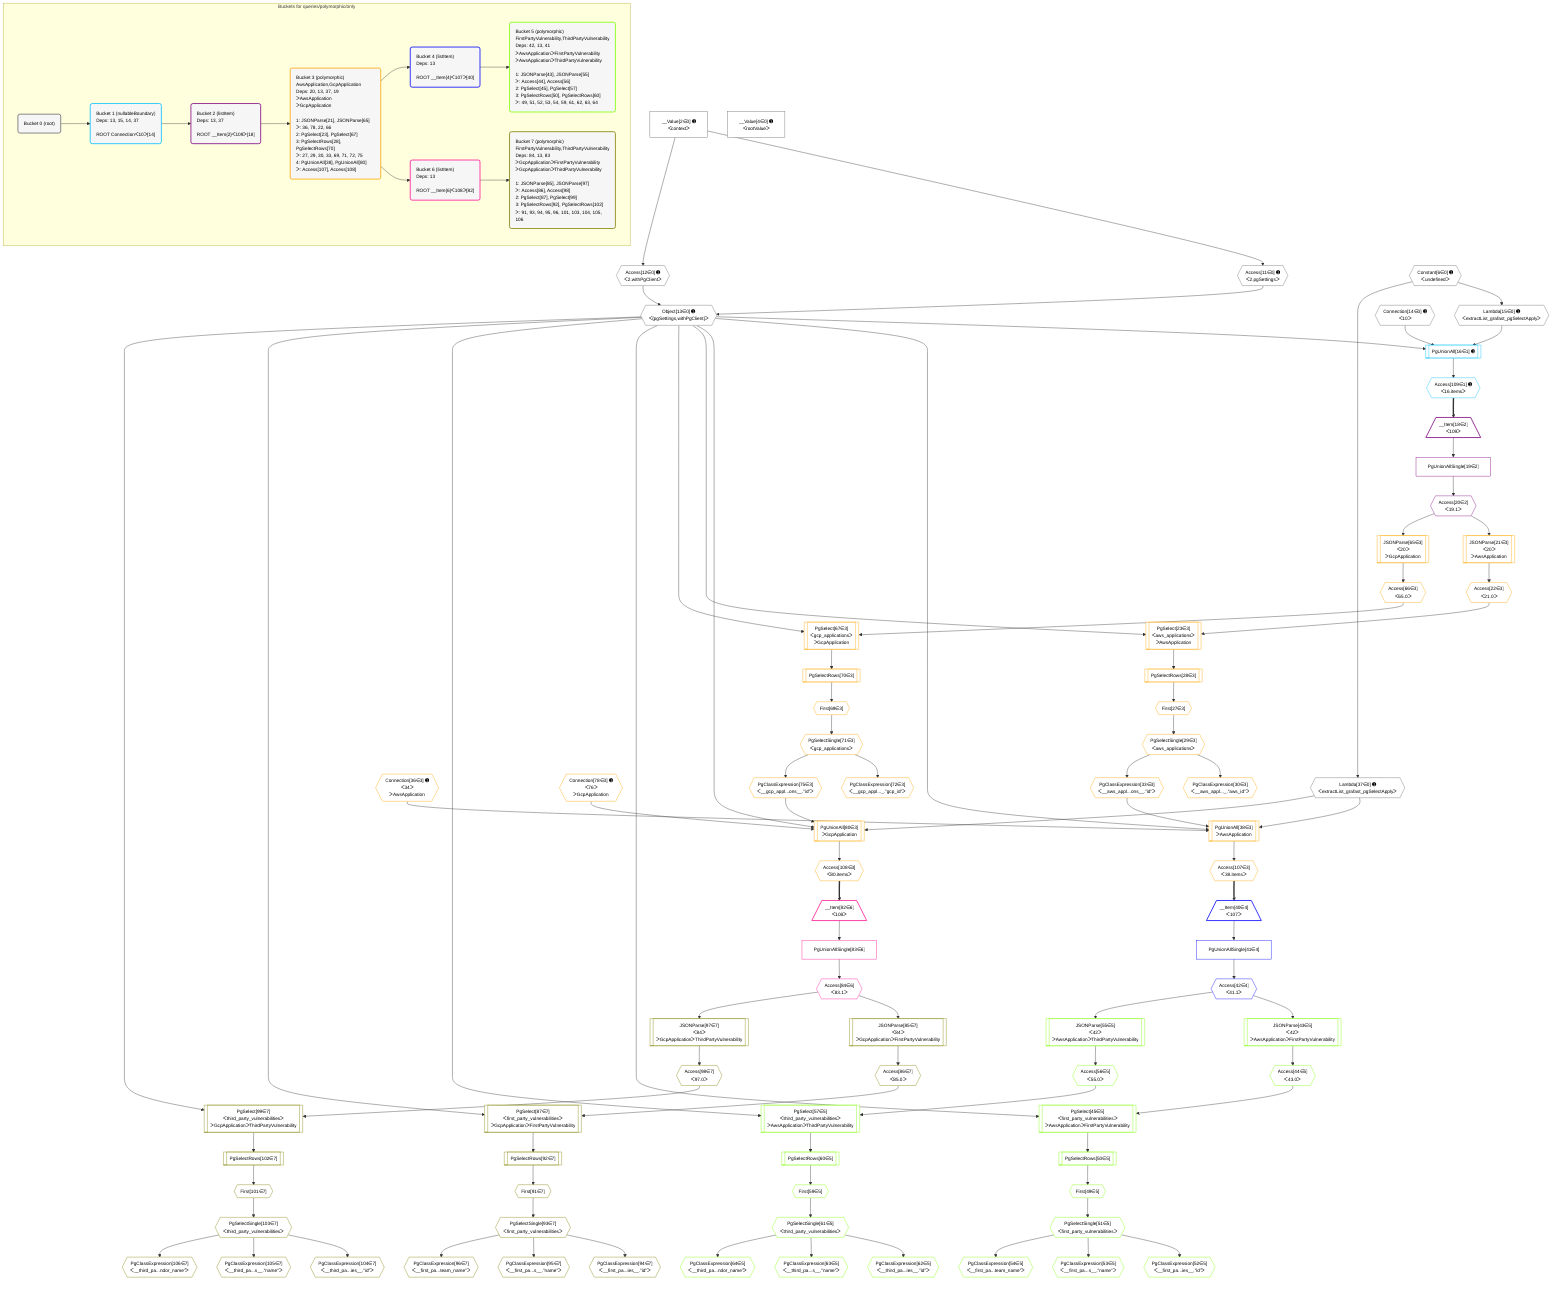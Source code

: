 %%{init: {'themeVariables': { 'fontSize': '12px'}}}%%
graph TD
    classDef path fill:#eee,stroke:#000,color:#000
    classDef plan fill:#fff,stroke-width:1px,color:#000
    classDef itemplan fill:#fff,stroke-width:2px,color:#000
    classDef unbatchedplan fill:#dff,stroke-width:1px,color:#000
    classDef sideeffectplan fill:#fcc,stroke-width:2px,color:#000
    classDef bucket fill:#f6f6f6,color:#000,stroke-width:2px,text-align:left


    %% plan dependencies
    Object13{{"Object[13∈0] ➊<br />ᐸ{pgSettings,withPgClient}ᐳ"}}:::plan
    Access11{{"Access[11∈0] ➊<br />ᐸ2.pgSettingsᐳ"}}:::plan
    Access12{{"Access[12∈0] ➊<br />ᐸ2.withPgClientᐳ"}}:::plan
    Access11 & Access12 --> Object13
    __Value2["__Value[2∈0] ➊<br />ᐸcontextᐳ"]:::plan
    __Value2 --> Access11
    __Value2 --> Access12
    Lambda15{{"Lambda[15∈0] ➊<br />ᐸextractList_grafast_pgSelectApplyᐳ"}}:::plan
    Constant6{{"Constant[6∈0] ➊<br />ᐸundefinedᐳ"}}:::plan
    Constant6 --> Lambda15
    Lambda37{{"Lambda[37∈0] ➊<br />ᐸextractList_grafast_pgSelectApplyᐳ"}}:::plan
    Constant6 --> Lambda37
    __Value4["__Value[4∈0] ➊<br />ᐸrootValueᐳ"]:::plan
    Connection14{{"Connection[14∈0] ➊<br />ᐸ10ᐳ"}}:::plan
    PgUnionAll16[["PgUnionAll[16∈1] ➊"]]:::plan
    Object13 & Lambda15 & Connection14 --> PgUnionAll16
    Access109{{"Access[109∈1] ➊<br />ᐸ16.itemsᐳ"}}:::plan
    PgUnionAll16 --> Access109
    __Item18[/"__Item[18∈2]<br />ᐸ109ᐳ"\]:::itemplan
    Access109 ==> __Item18
    PgUnionAllSingle19["PgUnionAllSingle[19∈2]"]:::plan
    __Item18 --> PgUnionAllSingle19
    Access20{{"Access[20∈2]<br />ᐸ19.1ᐳ"}}:::plan
    PgUnionAllSingle19 --> Access20
    PgUnionAll38[["PgUnionAll[38∈3]<br />ᐳAwsApplication"]]:::plan
    PgClassExpression33{{"PgClassExpression[33∈3]<br />ᐸ__aws_appl...ons__.”id”ᐳ"}}:::plan
    Connection36{{"Connection[36∈3] ➊<br />ᐸ34ᐳ<br />ᐳAwsApplication"}}:::plan
    Object13 & PgClassExpression33 & Lambda37 & Connection36 --> PgUnionAll38
    PgUnionAll80[["PgUnionAll[80∈3]<br />ᐳGcpApplication"]]:::plan
    PgClassExpression75{{"PgClassExpression[75∈3]<br />ᐸ__gcp_appl...ons__.”id”ᐳ"}}:::plan
    Connection78{{"Connection[78∈3] ➊<br />ᐸ76ᐳ<br />ᐳGcpApplication"}}:::plan
    Object13 & PgClassExpression75 & Lambda37 & Connection78 --> PgUnionAll80
    PgSelect23[["PgSelect[23∈3]<br />ᐸaws_applicationsᐳ<br />ᐳAwsApplication"]]:::plan
    Access22{{"Access[22∈3]<br />ᐸ21.0ᐳ"}}:::plan
    Object13 & Access22 --> PgSelect23
    PgSelect67[["PgSelect[67∈3]<br />ᐸgcp_applicationsᐳ<br />ᐳGcpApplication"]]:::plan
    Access66{{"Access[66∈3]<br />ᐸ65.0ᐳ"}}:::plan
    Object13 & Access66 --> PgSelect67
    JSONParse21[["JSONParse[21∈3]<br />ᐸ20ᐳ<br />ᐳAwsApplication"]]:::plan
    Access20 --> JSONParse21
    JSONParse21 --> Access22
    First27{{"First[27∈3]"}}:::plan
    PgSelectRows28[["PgSelectRows[28∈3]"]]:::plan
    PgSelectRows28 --> First27
    PgSelect23 --> PgSelectRows28
    PgSelectSingle29{{"PgSelectSingle[29∈3]<br />ᐸaws_applicationsᐳ"}}:::plan
    First27 --> PgSelectSingle29
    PgClassExpression30{{"PgClassExpression[30∈3]<br />ᐸ__aws_appl..._.”aws_id”ᐳ"}}:::plan
    PgSelectSingle29 --> PgClassExpression30
    PgSelectSingle29 --> PgClassExpression33
    JSONParse65[["JSONParse[65∈3]<br />ᐸ20ᐳ<br />ᐳGcpApplication"]]:::plan
    Access20 --> JSONParse65
    JSONParse65 --> Access66
    First69{{"First[69∈3]"}}:::plan
    PgSelectRows70[["PgSelectRows[70∈3]"]]:::plan
    PgSelectRows70 --> First69
    PgSelect67 --> PgSelectRows70
    PgSelectSingle71{{"PgSelectSingle[71∈3]<br />ᐸgcp_applicationsᐳ"}}:::plan
    First69 --> PgSelectSingle71
    PgClassExpression72{{"PgClassExpression[72∈3]<br />ᐸ__gcp_appl..._.”gcp_id”ᐳ"}}:::plan
    PgSelectSingle71 --> PgClassExpression72
    PgSelectSingle71 --> PgClassExpression75
    Access107{{"Access[107∈3]<br />ᐸ38.itemsᐳ"}}:::plan
    PgUnionAll38 --> Access107
    Access108{{"Access[108∈3]<br />ᐸ80.itemsᐳ"}}:::plan
    PgUnionAll80 --> Access108
    __Item40[/"__Item[40∈4]<br />ᐸ107ᐳ"\]:::itemplan
    Access107 ==> __Item40
    PgUnionAllSingle41["PgUnionAllSingle[41∈4]"]:::plan
    __Item40 --> PgUnionAllSingle41
    Access42{{"Access[42∈4]<br />ᐸ41.1ᐳ"}}:::plan
    PgUnionAllSingle41 --> Access42
    PgSelect45[["PgSelect[45∈5]<br />ᐸfirst_party_vulnerabilitiesᐳ<br />ᐳAwsApplicationᐳFirstPartyVulnerability"]]:::plan
    Access44{{"Access[44∈5]<br />ᐸ43.0ᐳ"}}:::plan
    Object13 & Access44 --> PgSelect45
    PgSelect57[["PgSelect[57∈5]<br />ᐸthird_party_vulnerabilitiesᐳ<br />ᐳAwsApplicationᐳThirdPartyVulnerability"]]:::plan
    Access56{{"Access[56∈5]<br />ᐸ55.0ᐳ"}}:::plan
    Object13 & Access56 --> PgSelect57
    JSONParse43[["JSONParse[43∈5]<br />ᐸ42ᐳ<br />ᐳAwsApplicationᐳFirstPartyVulnerability"]]:::plan
    Access42 --> JSONParse43
    JSONParse43 --> Access44
    First49{{"First[49∈5]"}}:::plan
    PgSelectRows50[["PgSelectRows[50∈5]"]]:::plan
    PgSelectRows50 --> First49
    PgSelect45 --> PgSelectRows50
    PgSelectSingle51{{"PgSelectSingle[51∈5]<br />ᐸfirst_party_vulnerabilitiesᐳ"}}:::plan
    First49 --> PgSelectSingle51
    PgClassExpression52{{"PgClassExpression[52∈5]<br />ᐸ__first_pa...ies__.”id”ᐳ"}}:::plan
    PgSelectSingle51 --> PgClassExpression52
    PgClassExpression53{{"PgClassExpression[53∈5]<br />ᐸ__first_pa...s__.”name”ᐳ"}}:::plan
    PgSelectSingle51 --> PgClassExpression53
    PgClassExpression54{{"PgClassExpression[54∈5]<br />ᐸ__first_pa...team_name”ᐳ"}}:::plan
    PgSelectSingle51 --> PgClassExpression54
    JSONParse55[["JSONParse[55∈5]<br />ᐸ42ᐳ<br />ᐳAwsApplicationᐳThirdPartyVulnerability"]]:::plan
    Access42 --> JSONParse55
    JSONParse55 --> Access56
    First59{{"First[59∈5]"}}:::plan
    PgSelectRows60[["PgSelectRows[60∈5]"]]:::plan
    PgSelectRows60 --> First59
    PgSelect57 --> PgSelectRows60
    PgSelectSingle61{{"PgSelectSingle[61∈5]<br />ᐸthird_party_vulnerabilitiesᐳ"}}:::plan
    First59 --> PgSelectSingle61
    PgClassExpression62{{"PgClassExpression[62∈5]<br />ᐸ__third_pa...ies__.”id”ᐳ"}}:::plan
    PgSelectSingle61 --> PgClassExpression62
    PgClassExpression63{{"PgClassExpression[63∈5]<br />ᐸ__third_pa...s__.”name”ᐳ"}}:::plan
    PgSelectSingle61 --> PgClassExpression63
    PgClassExpression64{{"PgClassExpression[64∈5]<br />ᐸ__third_pa...ndor_name”ᐳ"}}:::plan
    PgSelectSingle61 --> PgClassExpression64
    __Item82[/"__Item[82∈6]<br />ᐸ108ᐳ"\]:::itemplan
    Access108 ==> __Item82
    PgUnionAllSingle83["PgUnionAllSingle[83∈6]"]:::plan
    __Item82 --> PgUnionAllSingle83
    Access84{{"Access[84∈6]<br />ᐸ83.1ᐳ"}}:::plan
    PgUnionAllSingle83 --> Access84
    PgSelect87[["PgSelect[87∈7]<br />ᐸfirst_party_vulnerabilitiesᐳ<br />ᐳGcpApplicationᐳFirstPartyVulnerability"]]:::plan
    Access86{{"Access[86∈7]<br />ᐸ85.0ᐳ"}}:::plan
    Object13 & Access86 --> PgSelect87
    PgSelect99[["PgSelect[99∈7]<br />ᐸthird_party_vulnerabilitiesᐳ<br />ᐳGcpApplicationᐳThirdPartyVulnerability"]]:::plan
    Access98{{"Access[98∈7]<br />ᐸ97.0ᐳ"}}:::plan
    Object13 & Access98 --> PgSelect99
    JSONParse85[["JSONParse[85∈7]<br />ᐸ84ᐳ<br />ᐳGcpApplicationᐳFirstPartyVulnerability"]]:::plan
    Access84 --> JSONParse85
    JSONParse85 --> Access86
    First91{{"First[91∈7]"}}:::plan
    PgSelectRows92[["PgSelectRows[92∈7]"]]:::plan
    PgSelectRows92 --> First91
    PgSelect87 --> PgSelectRows92
    PgSelectSingle93{{"PgSelectSingle[93∈7]<br />ᐸfirst_party_vulnerabilitiesᐳ"}}:::plan
    First91 --> PgSelectSingle93
    PgClassExpression94{{"PgClassExpression[94∈7]<br />ᐸ__first_pa...ies__.”id”ᐳ"}}:::plan
    PgSelectSingle93 --> PgClassExpression94
    PgClassExpression95{{"PgClassExpression[95∈7]<br />ᐸ__first_pa...s__.”name”ᐳ"}}:::plan
    PgSelectSingle93 --> PgClassExpression95
    PgClassExpression96{{"PgClassExpression[96∈7]<br />ᐸ__first_pa...team_name”ᐳ"}}:::plan
    PgSelectSingle93 --> PgClassExpression96
    JSONParse97[["JSONParse[97∈7]<br />ᐸ84ᐳ<br />ᐳGcpApplicationᐳThirdPartyVulnerability"]]:::plan
    Access84 --> JSONParse97
    JSONParse97 --> Access98
    First101{{"First[101∈7]"}}:::plan
    PgSelectRows102[["PgSelectRows[102∈7]"]]:::plan
    PgSelectRows102 --> First101
    PgSelect99 --> PgSelectRows102
    PgSelectSingle103{{"PgSelectSingle[103∈7]<br />ᐸthird_party_vulnerabilitiesᐳ"}}:::plan
    First101 --> PgSelectSingle103
    PgClassExpression104{{"PgClassExpression[104∈7]<br />ᐸ__third_pa...ies__.”id”ᐳ"}}:::plan
    PgSelectSingle103 --> PgClassExpression104
    PgClassExpression105{{"PgClassExpression[105∈7]<br />ᐸ__third_pa...s__.”name”ᐳ"}}:::plan
    PgSelectSingle103 --> PgClassExpression105
    PgClassExpression106{{"PgClassExpression[106∈7]<br />ᐸ__third_pa...ndor_name”ᐳ"}}:::plan
    PgSelectSingle103 --> PgClassExpression106

    %% define steps

    subgraph "Buckets for queries/polymorphic/only"
    Bucket0("Bucket 0 (root)"):::bucket
    classDef bucket0 stroke:#696969
    class Bucket0,__Value2,__Value4,Constant6,Access11,Access12,Object13,Connection14,Lambda15,Lambda37 bucket0
    Bucket1("Bucket 1 (nullableBoundary)<br />Deps: 13, 15, 14, 37<br /><br />ROOT Connectionᐸ10ᐳ[14]"):::bucket
    classDef bucket1 stroke:#00bfff
    class Bucket1,PgUnionAll16,Access109 bucket1
    Bucket2("Bucket 2 (listItem)<br />Deps: 13, 37<br /><br />ROOT __Item{2}ᐸ109ᐳ[18]"):::bucket
    classDef bucket2 stroke:#7f007f
    class Bucket2,__Item18,PgUnionAllSingle19,Access20 bucket2
    Bucket3("Bucket 3 (polymorphic)<br />AwsApplication,GcpApplication<br />Deps: 20, 13, 37, 19<br />ᐳAwsApplication<br />ᐳGcpApplication<br /><br />1: JSONParse[21], JSONParse[65]<br />ᐳ: 36, 78, 22, 66<br />2: PgSelect[23], PgSelect[67]<br />3: PgSelectRows[28], PgSelectRows[70]<br />ᐳ: 27, 29, 30, 33, 69, 71, 72, 75<br />4: PgUnionAll[38], PgUnionAll[80]<br />ᐳ: Access[107], Access[108]"):::bucket
    classDef bucket3 stroke:#ffa500
    class Bucket3,JSONParse21,Access22,PgSelect23,First27,PgSelectRows28,PgSelectSingle29,PgClassExpression30,PgClassExpression33,Connection36,PgUnionAll38,JSONParse65,Access66,PgSelect67,First69,PgSelectRows70,PgSelectSingle71,PgClassExpression72,PgClassExpression75,Connection78,PgUnionAll80,Access107,Access108 bucket3
    Bucket4("Bucket 4 (listItem)<br />Deps: 13<br /><br />ROOT __Item{4}ᐸ107ᐳ[40]"):::bucket
    classDef bucket4 stroke:#0000ff
    class Bucket4,__Item40,PgUnionAllSingle41,Access42 bucket4
    Bucket5("Bucket 5 (polymorphic)<br />FirstPartyVulnerability,ThirdPartyVulnerability<br />Deps: 42, 13, 41<br />ᐳAwsApplicationᐳFirstPartyVulnerability<br />ᐳAwsApplicationᐳThirdPartyVulnerability<br /><br />1: JSONParse[43], JSONParse[55]<br />ᐳ: Access[44], Access[56]<br />2: PgSelect[45], PgSelect[57]<br />3: PgSelectRows[50], PgSelectRows[60]<br />ᐳ: 49, 51, 52, 53, 54, 59, 61, 62, 63, 64"):::bucket
    classDef bucket5 stroke:#7fff00
    class Bucket5,JSONParse43,Access44,PgSelect45,First49,PgSelectRows50,PgSelectSingle51,PgClassExpression52,PgClassExpression53,PgClassExpression54,JSONParse55,Access56,PgSelect57,First59,PgSelectRows60,PgSelectSingle61,PgClassExpression62,PgClassExpression63,PgClassExpression64 bucket5
    Bucket6("Bucket 6 (listItem)<br />Deps: 13<br /><br />ROOT __Item{6}ᐸ108ᐳ[82]"):::bucket
    classDef bucket6 stroke:#ff1493
    class Bucket6,__Item82,PgUnionAllSingle83,Access84 bucket6
    Bucket7("Bucket 7 (polymorphic)<br />FirstPartyVulnerability,ThirdPartyVulnerability<br />Deps: 84, 13, 83<br />ᐳGcpApplicationᐳFirstPartyVulnerability<br />ᐳGcpApplicationᐳThirdPartyVulnerability<br /><br />1: JSONParse[85], JSONParse[97]<br />ᐳ: Access[86], Access[98]<br />2: PgSelect[87], PgSelect[99]<br />3: PgSelectRows[92], PgSelectRows[102]<br />ᐳ: 91, 93, 94, 95, 96, 101, 103, 104, 105, 106"):::bucket
    classDef bucket7 stroke:#808000
    class Bucket7,JSONParse85,Access86,PgSelect87,First91,PgSelectRows92,PgSelectSingle93,PgClassExpression94,PgClassExpression95,PgClassExpression96,JSONParse97,Access98,PgSelect99,First101,PgSelectRows102,PgSelectSingle103,PgClassExpression104,PgClassExpression105,PgClassExpression106 bucket7
    Bucket0 --> Bucket1
    Bucket1 --> Bucket2
    Bucket2 --> Bucket3
    Bucket3 --> Bucket4 & Bucket6
    Bucket4 --> Bucket5
    Bucket6 --> Bucket7
    end